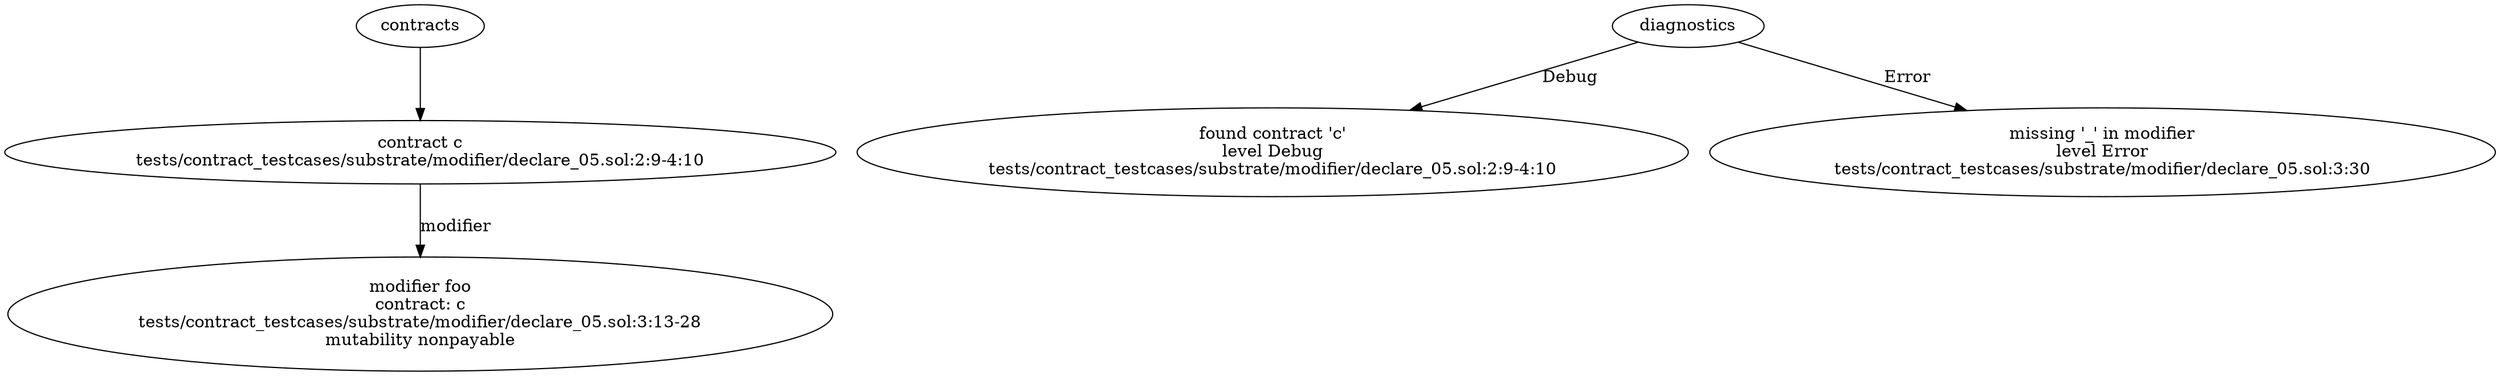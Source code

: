 strict digraph "tests/contract_testcases/substrate/modifier/declare_05.sol" {
	contract [label="contract c\ntests/contract_testcases/substrate/modifier/declare_05.sol:2:9-4:10"]
	foo [label="modifier foo\ncontract: c\ntests/contract_testcases/substrate/modifier/declare_05.sol:3:13-28\nmutability nonpayable"]
	diagnostic [label="found contract 'c'\nlevel Debug\ntests/contract_testcases/substrate/modifier/declare_05.sol:2:9-4:10"]
	diagnostic_5 [label="missing '_' in modifier\nlevel Error\ntests/contract_testcases/substrate/modifier/declare_05.sol:3:30"]
	contracts -> contract
	contract -> foo [label="modifier"]
	diagnostics -> diagnostic [label="Debug"]
	diagnostics -> diagnostic_5 [label="Error"]
}
